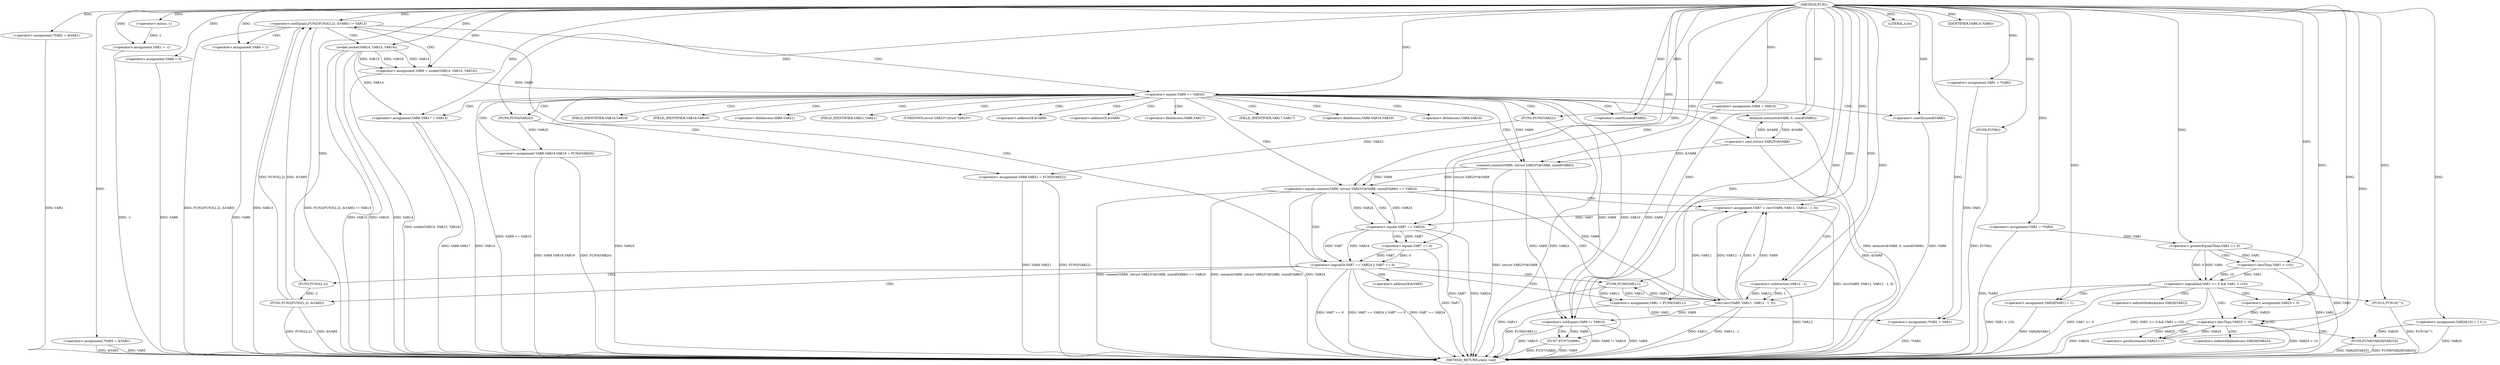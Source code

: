 digraph FUN1 {  
"1000100" [label = "(METHOD,FUN1)" ]
"1000284" [label = "(METHOD_RETURN,static void)" ]
"1000104" [label = "(<operator>.assignment,*VAR2 = &VAR1)" ]
"1000109" [label = "(<operator>.assignment,*VAR3 = &VAR1)" ]
"1000113" [label = "(<operator>.assignment,VAR1 = -1)" ]
"1000115" [label = "(<operator>.minus,-1)" ]
"1000119" [label = "(<operator>.assignment,VAR1 = *VAR2)" ]
"1000126" [label = "(<operator>.assignment,VAR6 = 0)" ]
"1000132" [label = "(<operator>.assignment,VAR9 = VAR10)" ]
"1000139" [label = "(<operator>.notEquals,FUN2(FUN3(2,2), &VAR5) != VAR13)" ]
"1000140" [label = "(FUN2,FUN2(FUN3(2,2), &VAR5))" ]
"1000141" [label = "(FUN3,FUN3(2,2))" ]
"1000149" [label = "(<operator>.assignment,VAR6 = 1)" ]
"1000152" [label = "(<operator>.assignment,VAR9 = socket(VAR14, VAR15, VAR16))" ]
"1000154" [label = "(socket,socket(VAR14, VAR15, VAR16))" ]
"1000159" [label = "(<operator>.equals,VAR9 == VAR10)" ]
"1000164" [label = "(memset,memset(&VAR8, 0, sizeof(VAR8)))" ]
"1000168" [label = "(<operator>.sizeOf,sizeof(VAR8))" ]
"1000170" [label = "(<operator>.assignment,VAR8.VAR17 = VAR14)" ]
"1000175" [label = "(<operator>.assignment,VAR8.VAR18.VAR19 = FUN4(VAR20))" ]
"1000181" [label = "(FUN4,FUN4(VAR20))" ]
"1000183" [label = "(<operator>.assignment,VAR8.VAR21 = FUN5(VAR22))" ]
"1000187" [label = "(FUN5,FUN5(VAR22))" ]
"1000190" [label = "(<operator>.equals,connect(VAR9, (struct VAR23*)&VAR8, sizeof(VAR8)) == VAR24)" ]
"1000191" [label = "(connect,connect(VAR9, (struct VAR23*)&VAR8, sizeof(VAR8)))" ]
"1000193" [label = "(<operator>.cast,(struct VAR23*)&VAR8)" ]
"1000197" [label = "(<operator>.sizeOf,sizeof(VAR8))" ]
"1000202" [label = "(<operator>.assignment,VAR7 = recv(VAR9, VAR11, VAR12 - 1, 0))" ]
"1000204" [label = "(recv,recv(VAR9, VAR11, VAR12 - 1, 0))" ]
"1000207" [label = "(<operator>.subtraction,VAR12 - 1)" ]
"1000212" [label = "(<operator>.logicalOr,VAR7 == VAR24 || VAR7 == 0)" ]
"1000213" [label = "(<operator>.equals,VAR7 == VAR24)" ]
"1000216" [label = "(<operator>.equals,VAR7 == 0)" ]
"1000221" [label = "(<operator>.assignment,VAR1 = FUN6(VAR11))" ]
"1000223" [label = "(FUN6,FUN6(VAR11))" ]
"1000225" [label = "(LITERAL,0,do)" ]
"1000227" [label = "(<operator>.notEquals,VAR9 != VAR10)" ]
"1000231" [label = "(FUN7,FUN7(VAR9))" ]
"1000234" [label = "(IDENTIFIER,VAR6,if (VAR6))" ]
"1000236" [label = "(FUN8,FUN8())" ]
"1000237" [label = "(<operator>.assignment,*VAR2 = VAR1)" ]
"1000243" [label = "(<operator>.assignment,VAR1 = *VAR3)" ]
"1000250" [label = "(<operator>.assignment,VAR26[10] = { 0 })" ]
"1000253" [label = "(<operator>.logicalAnd,VAR1 >= 0 && VAR1 < (10))" ]
"1000254" [label = "(<operator>.greaterEqualsThan,VAR1 >= 0)" ]
"1000257" [label = "(<operator>.lessThan,VAR1 < (10))" ]
"1000261" [label = "(<operator>.assignment,VAR26[VAR1] = 1)" ]
"1000267" [label = "(<operator>.assignment,VAR25 = 0)" ]
"1000270" [label = "(<operator>.lessThan,VAR25 < 10)" ]
"1000273" [label = "(<operator>.postIncrement,VAR25++)" ]
"1000276" [label = "(FUN9,FUN9(VAR26[VAR25]))" ]
"1000282" [label = "(FUN10,FUN10(\"\"))" ]
"1000144" [label = "(<operator>.addressOf,&VAR5)" ]
"1000165" [label = "(<operator>.addressOf,&VAR8)" ]
"1000171" [label = "(<operator>.fieldAccess,VAR8.VAR17)" ]
"1000173" [label = "(FIELD_IDENTIFIER,VAR17,VAR17)" ]
"1000176" [label = "(<operator>.fieldAccess,VAR8.VAR18.VAR19)" ]
"1000177" [label = "(<operator>.fieldAccess,VAR8.VAR18)" ]
"1000179" [label = "(FIELD_IDENTIFIER,VAR18,VAR18)" ]
"1000180" [label = "(FIELD_IDENTIFIER,VAR19,VAR19)" ]
"1000184" [label = "(<operator>.fieldAccess,VAR8.VAR21)" ]
"1000186" [label = "(FIELD_IDENTIFIER,VAR21,VAR21)" ]
"1000194" [label = "(UNKNOWN,struct VAR23*,struct VAR23*)" ]
"1000195" [label = "(<operator>.addressOf,&VAR8)" ]
"1000262" [label = "(<operator>.indirectIndexAccess,VAR26[VAR1])" ]
"1000277" [label = "(<operator>.indirectIndexAccess,VAR26[VAR25])" ]
  "1000183" -> "1000284"  [ label = "DDG: FUN5(VAR22)"] 
  "1000236" -> "1000284"  [ label = "DDG: FUN8()"] 
  "1000104" -> "1000284"  [ label = "DDG: VAR2"] 
  "1000175" -> "1000284"  [ label = "DDG: FUN4(VAR20)"] 
  "1000231" -> "1000284"  [ label = "DDG: FUN7(VAR9)"] 
  "1000276" -> "1000284"  [ label = "DDG: FUN9(VAR26[VAR25])"] 
  "1000139" -> "1000284"  [ label = "DDG: VAR13"] 
  "1000181" -> "1000284"  [ label = "DDG: VAR20"] 
  "1000187" -> "1000284"  [ label = "DDG: VAR22"] 
  "1000159" -> "1000284"  [ label = "DDG: VAR9 == VAR10"] 
  "1000164" -> "1000284"  [ label = "DDG: memset(&VAR8, 0, sizeof(VAR8))"] 
  "1000250" -> "1000284"  [ label = "DDG: VAR26"] 
  "1000227" -> "1000284"  [ label = "DDG: VAR9 != VAR10"] 
  "1000221" -> "1000284"  [ label = "DDG: FUN6(VAR11)"] 
  "1000282" -> "1000284"  [ label = "DDG: FUN10(\"\")"] 
  "1000253" -> "1000284"  [ label = "DDG: VAR1 >= 0 && VAR1 < (10)"] 
  "1000190" -> "1000284"  [ label = "DDG: connect(VAR9, (struct VAR23*)&VAR8, sizeof(VAR8)) == VAR24"] 
  "1000212" -> "1000284"  [ label = "DDG: VAR7 == 0"] 
  "1000154" -> "1000284"  [ label = "DDG: VAR16"] 
  "1000254" -> "1000284"  [ label = "DDG: VAR1"] 
  "1000216" -> "1000284"  [ label = "DDG: VAR7"] 
  "1000237" -> "1000284"  [ label = "DDG: *VAR2"] 
  "1000227" -> "1000284"  [ label = "DDG: VAR9"] 
  "1000213" -> "1000284"  [ label = "DDG: VAR7"] 
  "1000253" -> "1000284"  [ label = "DDG: VAR1 >= 0"] 
  "1000204" -> "1000284"  [ label = "DDG: VAR11"] 
  "1000140" -> "1000284"  [ label = "DDG: FUN3(2,2)"] 
  "1000139" -> "1000284"  [ label = "DDG: FUN2(FUN3(2,2), &VAR5) != VAR13"] 
  "1000139" -> "1000284"  [ label = "DDG: FUN2(FUN3(2,2), &VAR5)"] 
  "1000193" -> "1000284"  [ label = "DDG: &VAR8"] 
  "1000183" -> "1000284"  [ label = "DDG: VAR8.VAR21"] 
  "1000227" -> "1000284"  [ label = "DDG: VAR10"] 
  "1000154" -> "1000284"  [ label = "DDG: VAR14"] 
  "1000140" -> "1000284"  [ label = "DDG: &VAR5"] 
  "1000190" -> "1000284"  [ label = "DDG: connect(VAR9, (struct VAR23*)&VAR8, sizeof(VAR8))"] 
  "1000113" -> "1000284"  [ label = "DDG: -1"] 
  "1000207" -> "1000284"  [ label = "DDG: VAR12"] 
  "1000257" -> "1000284"  [ label = "DDG: VAR1"] 
  "1000175" -> "1000284"  [ label = "DDG: VAR8.VAR18.VAR19"] 
  "1000204" -> "1000284"  [ label = "DDG: VAR12 - 1"] 
  "1000126" -> "1000284"  [ label = "DDG: VAR6"] 
  "1000212" -> "1000284"  [ label = "DDG: VAR7 == VAR24 || VAR7 == 0"] 
  "1000261" -> "1000284"  [ label = "DDG: VAR26[VAR1]"] 
  "1000152" -> "1000284"  [ label = "DDG: socket(VAR14, VAR15, VAR16)"] 
  "1000190" -> "1000284"  [ label = "DDG: VAR24"] 
  "1000231" -> "1000284"  [ label = "DDG: VAR9"] 
  "1000212" -> "1000284"  [ label = "DDG: VAR7 == VAR24"] 
  "1000191" -> "1000284"  [ label = "DDG: (struct VAR23*)&VAR8"] 
  "1000109" -> "1000284"  [ label = "DDG: VAR3"] 
  "1000276" -> "1000284"  [ label = "DDG: VAR26[VAR25]"] 
  "1000170" -> "1000284"  [ label = "DDG: VAR8.VAR17"] 
  "1000213" -> "1000284"  [ label = "DDG: VAR24"] 
  "1000270" -> "1000284"  [ label = "DDG: VAR25 < 10"] 
  "1000149" -> "1000284"  [ label = "DDG: VAR6"] 
  "1000253" -> "1000284"  [ label = "DDG: VAR1 < (10)"] 
  "1000154" -> "1000284"  [ label = "DDG: VAR15"] 
  "1000243" -> "1000284"  [ label = "DDG: *VAR3"] 
  "1000109" -> "1000284"  [ label = "DDG: &VAR1"] 
  "1000270" -> "1000284"  [ label = "DDG: VAR25"] 
  "1000170" -> "1000284"  [ label = "DDG: VAR14"] 
  "1000223" -> "1000284"  [ label = "DDG: VAR11"] 
  "1000202" -> "1000284"  [ label = "DDG: recv(VAR9, VAR11, VAR12 - 1, 0)"] 
  "1000197" -> "1000284"  [ label = "DDG: VAR8"] 
  "1000100" -> "1000104"  [ label = "DDG: "] 
  "1000100" -> "1000109"  [ label = "DDG: "] 
  "1000115" -> "1000113"  [ label = "DDG: 1"] 
  "1000100" -> "1000113"  [ label = "DDG: "] 
  "1000100" -> "1000115"  [ label = "DDG: "] 
  "1000100" -> "1000119"  [ label = "DDG: "] 
  "1000100" -> "1000126"  [ label = "DDG: "] 
  "1000100" -> "1000132"  [ label = "DDG: "] 
  "1000140" -> "1000139"  [ label = "DDG: FUN3(2,2)"] 
  "1000140" -> "1000139"  [ label = "DDG: &VAR5"] 
  "1000141" -> "1000140"  [ label = "DDG: 2"] 
  "1000100" -> "1000141"  [ label = "DDG: "] 
  "1000100" -> "1000139"  [ label = "DDG: "] 
  "1000100" -> "1000149"  [ label = "DDG: "] 
  "1000154" -> "1000152"  [ label = "DDG: VAR14"] 
  "1000154" -> "1000152"  [ label = "DDG: VAR15"] 
  "1000154" -> "1000152"  [ label = "DDG: VAR16"] 
  "1000100" -> "1000152"  [ label = "DDG: "] 
  "1000100" -> "1000154"  [ label = "DDG: "] 
  "1000152" -> "1000159"  [ label = "DDG: VAR9"] 
  "1000100" -> "1000159"  [ label = "DDG: "] 
  "1000193" -> "1000164"  [ label = "DDG: &VAR8"] 
  "1000100" -> "1000164"  [ label = "DDG: "] 
  "1000100" -> "1000168"  [ label = "DDG: "] 
  "1000154" -> "1000170"  [ label = "DDG: VAR14"] 
  "1000100" -> "1000170"  [ label = "DDG: "] 
  "1000181" -> "1000175"  [ label = "DDG: VAR20"] 
  "1000100" -> "1000181"  [ label = "DDG: "] 
  "1000187" -> "1000183"  [ label = "DDG: VAR22"] 
  "1000100" -> "1000187"  [ label = "DDG: "] 
  "1000191" -> "1000190"  [ label = "DDG: VAR9"] 
  "1000191" -> "1000190"  [ label = "DDG: (struct VAR23*)&VAR8"] 
  "1000159" -> "1000191"  [ label = "DDG: VAR9"] 
  "1000100" -> "1000191"  [ label = "DDG: "] 
  "1000193" -> "1000191"  [ label = "DDG: &VAR8"] 
  "1000164" -> "1000193"  [ label = "DDG: &VAR8"] 
  "1000100" -> "1000197"  [ label = "DDG: "] 
  "1000213" -> "1000190"  [ label = "DDG: VAR24"] 
  "1000100" -> "1000190"  [ label = "DDG: "] 
  "1000204" -> "1000202"  [ label = "DDG: VAR9"] 
  "1000204" -> "1000202"  [ label = "DDG: VAR11"] 
  "1000204" -> "1000202"  [ label = "DDG: VAR12 - 1"] 
  "1000204" -> "1000202"  [ label = "DDG: 0"] 
  "1000100" -> "1000202"  [ label = "DDG: "] 
  "1000191" -> "1000204"  [ label = "DDG: VAR9"] 
  "1000100" -> "1000204"  [ label = "DDG: "] 
  "1000223" -> "1000204"  [ label = "DDG: VAR11"] 
  "1000207" -> "1000204"  [ label = "DDG: VAR12"] 
  "1000207" -> "1000204"  [ label = "DDG: 1"] 
  "1000100" -> "1000207"  [ label = "DDG: "] 
  "1000213" -> "1000212"  [ label = "DDG: VAR7"] 
  "1000213" -> "1000212"  [ label = "DDG: VAR24"] 
  "1000202" -> "1000213"  [ label = "DDG: VAR7"] 
  "1000100" -> "1000213"  [ label = "DDG: "] 
  "1000190" -> "1000213"  [ label = "DDG: VAR24"] 
  "1000216" -> "1000212"  [ label = "DDG: VAR7"] 
  "1000216" -> "1000212"  [ label = "DDG: 0"] 
  "1000213" -> "1000216"  [ label = "DDG: VAR7"] 
  "1000100" -> "1000216"  [ label = "DDG: "] 
  "1000223" -> "1000221"  [ label = "DDG: VAR11"] 
  "1000100" -> "1000221"  [ label = "DDG: "] 
  "1000204" -> "1000223"  [ label = "DDG: VAR11"] 
  "1000100" -> "1000223"  [ label = "DDG: "] 
  "1000100" -> "1000225"  [ label = "DDG: "] 
  "1000159" -> "1000227"  [ label = "DDG: VAR9"] 
  "1000132" -> "1000227"  [ label = "DDG: VAR9"] 
  "1000204" -> "1000227"  [ label = "DDG: VAR9"] 
  "1000191" -> "1000227"  [ label = "DDG: VAR9"] 
  "1000100" -> "1000227"  [ label = "DDG: "] 
  "1000159" -> "1000227"  [ label = "DDG: VAR10"] 
  "1000227" -> "1000231"  [ label = "DDG: VAR9"] 
  "1000100" -> "1000231"  [ label = "DDG: "] 
  "1000100" -> "1000234"  [ label = "DDG: "] 
  "1000100" -> "1000236"  [ label = "DDG: "] 
  "1000221" -> "1000237"  [ label = "DDG: VAR1"] 
  "1000119" -> "1000237"  [ label = "DDG: VAR1"] 
  "1000100" -> "1000237"  [ label = "DDG: "] 
  "1000100" -> "1000243"  [ label = "DDG: "] 
  "1000100" -> "1000250"  [ label = "DDG: "] 
  "1000254" -> "1000253"  [ label = "DDG: VAR1"] 
  "1000254" -> "1000253"  [ label = "DDG: 0"] 
  "1000243" -> "1000254"  [ label = "DDG: VAR1"] 
  "1000100" -> "1000254"  [ label = "DDG: "] 
  "1000257" -> "1000253"  [ label = "DDG: VAR1"] 
  "1000257" -> "1000253"  [ label = "DDG: 10"] 
  "1000254" -> "1000257"  [ label = "DDG: VAR1"] 
  "1000100" -> "1000257"  [ label = "DDG: "] 
  "1000100" -> "1000261"  [ label = "DDG: "] 
  "1000100" -> "1000267"  [ label = "DDG: "] 
  "1000267" -> "1000270"  [ label = "DDG: VAR25"] 
  "1000273" -> "1000270"  [ label = "DDG: VAR25"] 
  "1000100" -> "1000270"  [ label = "DDG: "] 
  "1000270" -> "1000273"  [ label = "DDG: VAR25"] 
  "1000100" -> "1000273"  [ label = "DDG: "] 
  "1000250" -> "1000276"  [ label = "DDG: VAR26"] 
  "1000100" -> "1000282"  [ label = "DDG: "] 
  "1000139" -> "1000149"  [ label = "CDG: "] 
  "1000139" -> "1000154"  [ label = "CDG: "] 
  "1000139" -> "1000152"  [ label = "CDG: "] 
  "1000139" -> "1000159"  [ label = "CDG: "] 
  "1000159" -> "1000164"  [ label = "CDG: "] 
  "1000159" -> "1000191"  [ label = "CDG: "] 
  "1000159" -> "1000197"  [ label = "CDG: "] 
  "1000159" -> "1000180"  [ label = "CDG: "] 
  "1000159" -> "1000183"  [ label = "CDG: "] 
  "1000159" -> "1000165"  [ label = "CDG: "] 
  "1000159" -> "1000190"  [ label = "CDG: "] 
  "1000159" -> "1000175"  [ label = "CDG: "] 
  "1000159" -> "1000179"  [ label = "CDG: "] 
  "1000159" -> "1000194"  [ label = "CDG: "] 
  "1000159" -> "1000176"  [ label = "CDG: "] 
  "1000159" -> "1000187"  [ label = "CDG: "] 
  "1000159" -> "1000195"  [ label = "CDG: "] 
  "1000159" -> "1000186"  [ label = "CDG: "] 
  "1000159" -> "1000168"  [ label = "CDG: "] 
  "1000159" -> "1000173"  [ label = "CDG: "] 
  "1000159" -> "1000170"  [ label = "CDG: "] 
  "1000159" -> "1000171"  [ label = "CDG: "] 
  "1000159" -> "1000193"  [ label = "CDG: "] 
  "1000159" -> "1000184"  [ label = "CDG: "] 
  "1000159" -> "1000177"  [ label = "CDG: "] 
  "1000159" -> "1000181"  [ label = "CDG: "] 
  "1000190" -> "1000204"  [ label = "CDG: "] 
  "1000190" -> "1000213"  [ label = "CDG: "] 
  "1000190" -> "1000212"  [ label = "CDG: "] 
  "1000190" -> "1000207"  [ label = "CDG: "] 
  "1000190" -> "1000202"  [ label = "CDG: "] 
  "1000212" -> "1000221"  [ label = "CDG: "] 
  "1000212" -> "1000223"  [ label = "CDG: "] 
  "1000212" -> "1000141"  [ label = "CDG: "] 
  "1000212" -> "1000139"  [ label = "CDG: "] 
  "1000212" -> "1000144"  [ label = "CDG: "] 
  "1000212" -> "1000140"  [ label = "CDG: "] 
  "1000213" -> "1000216"  [ label = "CDG: "] 
  "1000227" -> "1000231"  [ label = "CDG: "] 
  "1000253" -> "1000282"  [ label = "CDG: "] 
  "1000253" -> "1000261"  [ label = "CDG: "] 
  "1000253" -> "1000270"  [ label = "CDG: "] 
  "1000253" -> "1000262"  [ label = "CDG: "] 
  "1000253" -> "1000267"  [ label = "CDG: "] 
  "1000254" -> "1000257"  [ label = "CDG: "] 
  "1000270" -> "1000276"  [ label = "CDG: "] 
  "1000270" -> "1000277"  [ label = "CDG: "] 
  "1000270" -> "1000273"  [ label = "CDG: "] 
  "1000270" -> "1000270"  [ label = "CDG: "] 
}
